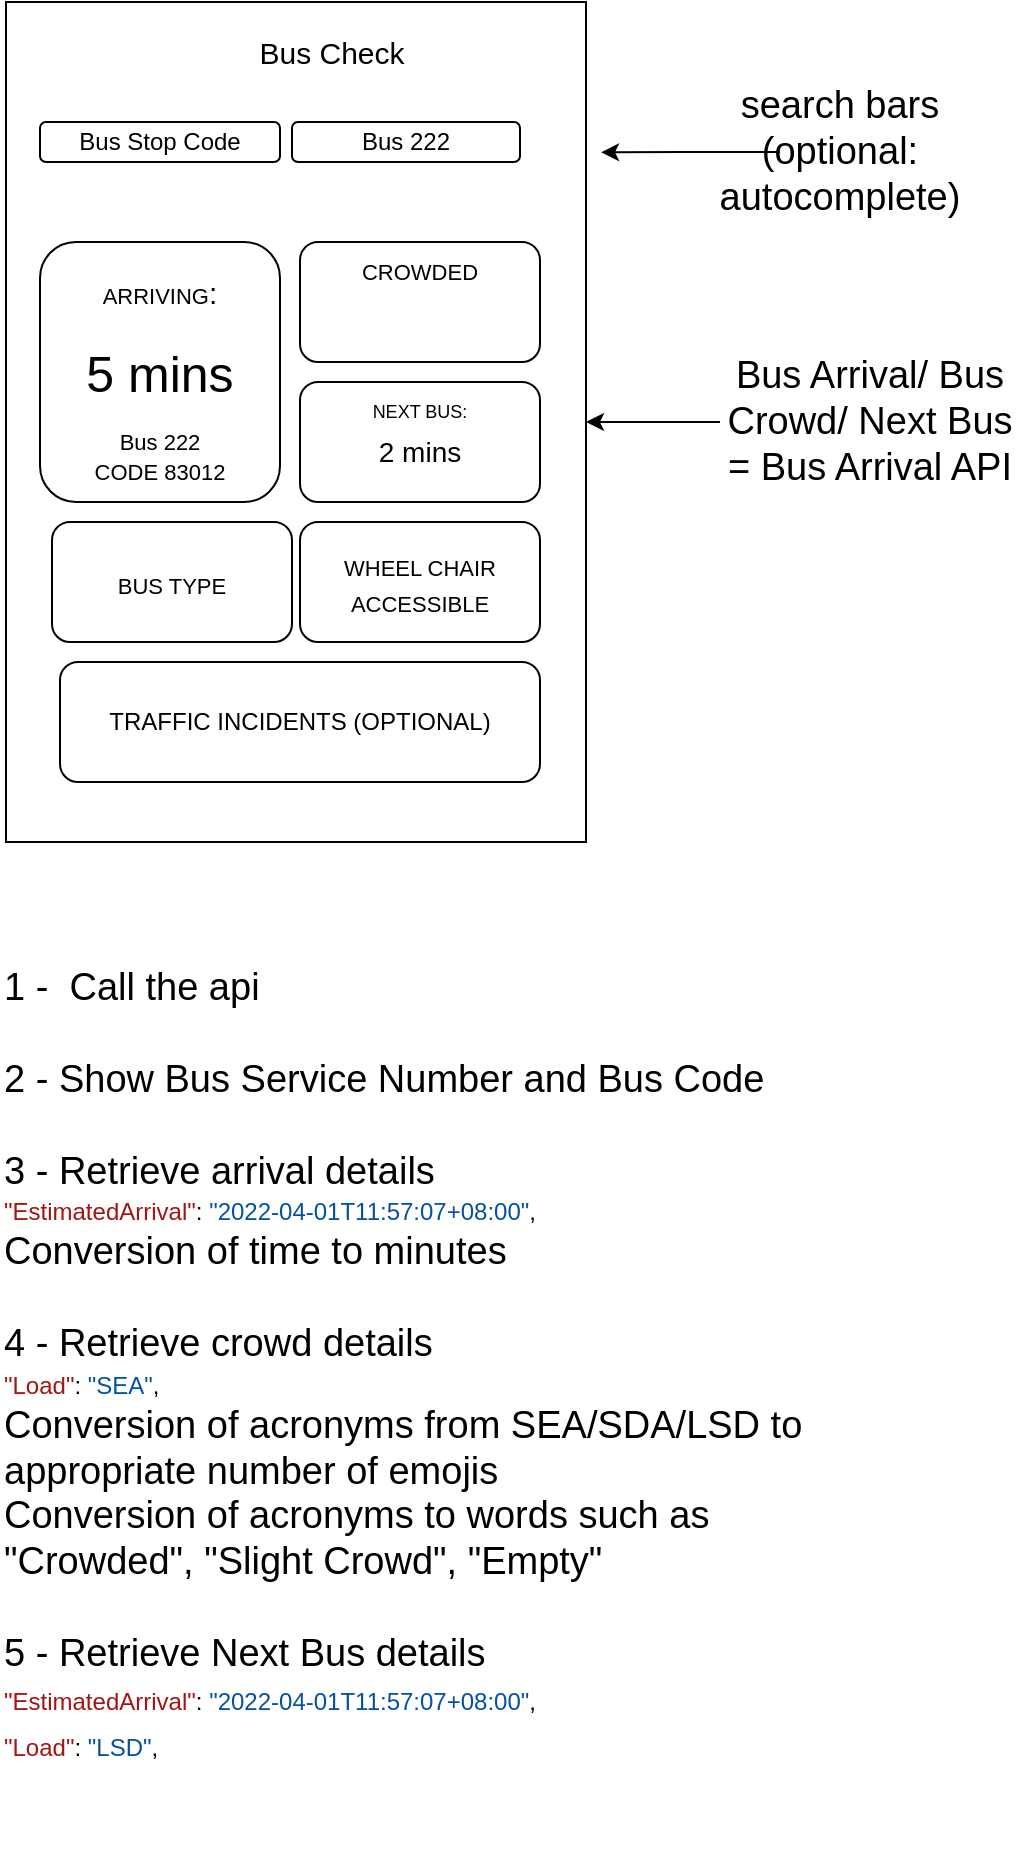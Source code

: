 <mxfile version="17.4.0" type="device" pages="2"><diagram id="2AX-prpHZNlRUjpQ3PkZ" name="Page-1"><mxGraphModel dx="1038" dy="547" grid="1" gridSize="10" guides="1" tooltips="1" connect="1" arrows="1" fold="1" page="1" pageScale="1" pageWidth="827" pageHeight="1169" math="0" shadow="0"><root><mxCell id="0"/><mxCell id="1" parent="0"/><mxCell id="7CgPp90js1Abup11C55U-5" value="" style="rounded=0;whiteSpace=wrap;html=1;" parent="1" vertex="1"><mxGeometry x="193" y="30" width="290" height="420" as="geometry"/></mxCell><mxCell id="7CgPp90js1Abup11C55U-1" value="Bus Stop Code" style="rounded=1;whiteSpace=wrap;html=1;" parent="1" vertex="1"><mxGeometry x="210" y="90" width="120" height="20" as="geometry"/></mxCell><mxCell id="7CgPp90js1Abup11C55U-3" value="Bus 222" style="rounded=1;whiteSpace=wrap;html=1;" parent="1" vertex="1"><mxGeometry x="336" y="90" width="114" height="20" as="geometry"/></mxCell><mxCell id="7CgPp90js1Abup11C55U-4" value="" style="shape=image;html=1;verticalAlign=top;verticalLabelPosition=bottom;labelBackgroundColor=#ffffff;imageAspect=0;aspect=fixed;image=https://cdn1.iconfinder.com/data/icons/material-core/18/search-128.png" parent="1" vertex="1"><mxGeometry x="460" y="92" width="18" height="18" as="geometry"/></mxCell><mxCell id="7CgPp90js1Abup11C55U-7" value="Bus Check" style="text;html=1;strokeColor=none;fillColor=none;align=center;verticalAlign=middle;whiteSpace=wrap;rounded=0;fontSize=15;" parent="1" vertex="1"><mxGeometry x="316" y="40" width="80" height="30" as="geometry"/></mxCell><mxCell id="7CgPp90js1Abup11C55U-8" value="" style="shape=image;html=1;verticalAlign=top;verticalLabelPosition=bottom;labelBackgroundColor=#ffffff;imageAspect=0;aspect=fixed;image=https://cdn2.iconfinder.com/data/icons/boxicons-solid-vol-1/24/bxs-bus-128.png" parent="1" vertex="1"><mxGeometry x="292" y="46" width="18" height="18" as="geometry"/></mxCell><mxCell id="7CgPp90js1Abup11C55U-9" value="" style="rounded=1;whiteSpace=wrap;html=1;fontSize=15;" parent="1" vertex="1"><mxGeometry x="210" y="150" width="120" height="130" as="geometry"/></mxCell><mxCell id="7CgPp90js1Abup11C55U-10" value="" style="rounded=1;whiteSpace=wrap;html=1;fontSize=15;" parent="1" vertex="1"><mxGeometry x="340" y="150" width="120" height="60" as="geometry"/></mxCell><mxCell id="7CgPp90js1Abup11C55U-11" value="" style="rounded=1;whiteSpace=wrap;html=1;fontSize=15;" parent="1" vertex="1"><mxGeometry x="340" y="220" width="120" height="60" as="geometry"/></mxCell><mxCell id="7CgPp90js1Abup11C55U-12" value="&lt;font style=&quot;font-size: 11px&quot;&gt;ARRIVING&lt;/font&gt;:" style="text;html=1;strokeColor=none;fillColor=none;align=center;verticalAlign=middle;whiteSpace=wrap;rounded=0;fontSize=15;" parent="1" vertex="1"><mxGeometry x="240" y="160" width="60" height="30" as="geometry"/></mxCell><mxCell id="7CgPp90js1Abup11C55U-14" value="5 mins" style="text;html=1;strokeColor=none;fillColor=none;align=center;verticalAlign=middle;whiteSpace=wrap;rounded=0;fontSize=25;" parent="1" vertex="1"><mxGeometry x="230" y="200" width="80" height="30" as="geometry"/></mxCell><mxCell id="7CgPp90js1Abup11C55U-15" value="Bus 222" style="text;html=1;strokeColor=none;fillColor=none;align=center;verticalAlign=middle;whiteSpace=wrap;rounded=0;fontSize=11;" parent="1" vertex="1"><mxGeometry x="240" y="235" width="60" height="30" as="geometry"/></mxCell><mxCell id="7CgPp90js1Abup11C55U-16" value="CODE 83012" style="text;html=1;strokeColor=none;fillColor=none;align=center;verticalAlign=middle;whiteSpace=wrap;rounded=0;fontSize=11;" parent="1" vertex="1"><mxGeometry x="234" y="250" width="72" height="30" as="geometry"/></mxCell><mxCell id="7CgPp90js1Abup11C55U-17" value="CROWDED" style="text;html=1;strokeColor=none;fillColor=none;align=center;verticalAlign=middle;whiteSpace=wrap;rounded=0;fontSize=11;" parent="1" vertex="1"><mxGeometry x="370" y="150" width="60" height="30" as="geometry"/></mxCell><mxCell id="7CgPp90js1Abup11C55U-18" value="NEXT BUS:" style="text;html=1;strokeColor=none;fillColor=none;align=center;verticalAlign=middle;whiteSpace=wrap;rounded=0;fontSize=9;" parent="1" vertex="1"><mxGeometry x="365" y="220" width="70" height="30" as="geometry"/></mxCell><mxCell id="7CgPp90js1Abup11C55U-19" value="2 mins" style="text;html=1;strokeColor=none;fillColor=none;align=center;verticalAlign=middle;whiteSpace=wrap;rounded=0;fontSize=14;" parent="1" vertex="1"><mxGeometry x="370" y="240" width="60" height="30" as="geometry"/></mxCell><mxCell id="7CgPp90js1Abup11C55U-20" value="" style="shape=image;html=1;verticalAlign=top;verticalLabelPosition=bottom;labelBackgroundColor=#ffffff;imageAspect=0;aspect=fixed;image=https://cdn0.iconfinder.com/data/icons/google-material-design-3-0/48/ic_face_48px-128.png;fontSize=9;" parent="1" vertex="1"><mxGeometry x="350" y="182" width="28" height="28" as="geometry"/></mxCell><mxCell id="7CgPp90js1Abup11C55U-21" value="" style="shape=image;html=1;verticalAlign=top;verticalLabelPosition=bottom;labelBackgroundColor=#ffffff;imageAspect=0;aspect=fixed;image=https://cdn0.iconfinder.com/data/icons/google-material-design-3-0/48/ic_face_48px-128.png;fontSize=9;" parent="1" vertex="1"><mxGeometry x="376" y="182" width="28" height="28" as="geometry"/></mxCell><mxCell id="7CgPp90js1Abup11C55U-22" value="" style="shape=image;html=1;verticalAlign=top;verticalLabelPosition=bottom;labelBackgroundColor=#ffffff;imageAspect=0;aspect=fixed;image=https://cdn0.iconfinder.com/data/icons/google-material-design-3-0/48/ic_face_48px-128.png;fontSize=9;" parent="1" vertex="1"><mxGeometry x="400" y="182" width="28" height="28" as="geometry"/></mxCell><mxCell id="7CgPp90js1Abup11C55U-23" value="" style="shape=image;html=1;verticalAlign=top;verticalLabelPosition=bottom;labelBackgroundColor=#ffffff;imageAspect=0;aspect=fixed;image=https://cdn0.iconfinder.com/data/icons/google-material-design-3-0/48/ic_face_48px-128.png;fontSize=9;" parent="1" vertex="1"><mxGeometry x="422" y="182" width="28" height="28" as="geometry"/></mxCell><mxCell id="7CgPp90js1Abup11C55U-24" value="" style="shape=image;html=1;verticalAlign=top;verticalLabelPosition=bottom;labelBackgroundColor=#ffffff;imageAspect=0;aspect=fixed;image=https://cdn0.iconfinder.com/data/icons/google-material-design-3-0/48/ic_face_48px-128.png;fontSize=9;" parent="1" vertex="1"><mxGeometry x="376" y="260" width="20" height="20" as="geometry"/></mxCell><mxCell id="7CgPp90js1Abup11C55U-26" value="" style="shape=image;html=1;verticalAlign=top;verticalLabelPosition=bottom;labelBackgroundColor=#ffffff;imageAspect=0;aspect=fixed;image=https://cdn0.iconfinder.com/data/icons/google-material-design-3-0/48/ic_face_48px-128.png;fontSize=9;" parent="1" vertex="1"><mxGeometry x="404" y="260" width="20" height="20" as="geometry"/></mxCell><mxCell id="7CgPp90js1Abup11C55U-27" value="1 -&amp;nbsp; Call the api&lt;br&gt;&lt;br&gt;2 - Show Bus Service Number and Bus Code&lt;br&gt;&lt;br&gt;3 - Retrieve arrival details&amp;nbsp;&lt;br&gt;&lt;div style=&quot;background-color: rgb(255 , 255 , 254) ; font-size: 12px ; line-height: 18px&quot;&gt;&lt;span style=&quot;color: #a31515&quot;&gt;&quot;EstimatedArrival&quot;&lt;/span&gt;: &lt;span style=&quot;color: #0451a5&quot;&gt;&quot;2022-04-01T11:57:07+08:00&quot;&lt;/span&gt;,&lt;/div&gt;Conversion of time to minutes&lt;br&gt;&lt;br&gt;4 - Retrieve crowd details&amp;nbsp;&lt;br&gt;&lt;div style=&quot;background-color: rgb(255 , 255 , 254) ; font-size: 12px ; line-height: 18px&quot;&gt;&lt;span style=&quot;color: #a31515&quot;&gt;&quot;Load&quot;&lt;/span&gt;: &lt;span style=&quot;color: #0451a5&quot;&gt;&quot;SEA&quot;&lt;/span&gt;,&lt;/div&gt;Conversion of acronyms from SEA/SDA/LSD to appropriate number of emojis&lt;br&gt;Conversion of acronyms to words such as &quot;Crowded&quot;, &quot;Slight Crowd&quot;, &quot;Empty&quot;&lt;br&gt;&lt;br&gt;5 - Retrieve Next Bus details&lt;br&gt;&lt;span style=&quot;font-size: 12px ; color: rgb(163 , 21 , 21)&quot;&gt;&quot;EstimatedArrival&quot;&lt;/span&gt;&lt;span style=&quot;font-size: 12px ; background-color: rgb(255 , 255 , 254)&quot;&gt;:&amp;nbsp;&lt;/span&gt;&lt;span style=&quot;font-size: 12px ; color: rgb(4 , 81 , 165)&quot;&gt;&quot;2022-04-01T11:57:07+08:00&quot;&lt;/span&gt;&lt;span style=&quot;font-size: 12px ; background-color: rgb(255 , 255 , 254)&quot;&gt;,&lt;br&gt;&lt;/span&gt;&lt;span style=&quot;font-size: 12px ; color: rgb(163 , 21 , 21)&quot;&gt;&quot;Load&quot;&lt;/span&gt;&lt;span style=&quot;font-size: 12px ; background-color: rgb(255 , 255 , 254)&quot;&gt;:&amp;nbsp;&lt;/span&gt;&lt;span style=&quot;font-size: 12px ; color: rgb(4 , 81 , 165)&quot;&gt;&quot;LSD&quot;&lt;/span&gt;&lt;span style=&quot;font-size: 12px ; background-color: rgb(255 , 255 , 254)&quot;&gt;,&lt;/span&gt;&lt;br&gt;&lt;br&gt;&lt;br&gt;" style="text;html=1;strokeColor=none;fillColor=none;align=left;verticalAlign=middle;whiteSpace=wrap;rounded=0;fontSize=19;" parent="1" vertex="1"><mxGeometry x="190" y="720" width="420" height="30" as="geometry"/></mxCell><mxCell id="7CgPp90js1Abup11C55U-30" style="edgeStyle=orthogonalEdgeStyle;rounded=0;orthogonalLoop=1;jettySize=auto;html=1;entryX=1.026;entryY=0.179;entryDx=0;entryDy=0;entryPerimeter=0;fontSize=19;" parent="1" source="7CgPp90js1Abup11C55U-29" target="7CgPp90js1Abup11C55U-5" edge="1"><mxGeometry relative="1" as="geometry"/></mxCell><mxCell id="7CgPp90js1Abup11C55U-29" value="search bars (optional: autocomplete)" style="text;html=1;strokeColor=none;fillColor=none;align=center;verticalAlign=middle;whiteSpace=wrap;rounded=0;fontSize=19;" parent="1" vertex="1"><mxGeometry x="580" y="90" width="60" height="30" as="geometry"/></mxCell><mxCell id="7CgPp90js1Abup11C55U-32" style="edgeStyle=orthogonalEdgeStyle;rounded=0;orthogonalLoop=1;jettySize=auto;html=1;fontSize=19;" parent="1" source="7CgPp90js1Abup11C55U-31" target="7CgPp90js1Abup11C55U-5" edge="1"><mxGeometry relative="1" as="geometry"/></mxCell><mxCell id="7CgPp90js1Abup11C55U-31" value="Bus Arrival/ Bus Crowd/ Next Bus = Bus Arrival API" style="text;html=1;strokeColor=none;fillColor=none;align=center;verticalAlign=middle;whiteSpace=wrap;rounded=0;fontSize=19;" parent="1" vertex="1"><mxGeometry x="550" y="170" width="150" height="140" as="geometry"/></mxCell><mxCell id="JFuWFtgKczKed3vRtP35-1" value="&lt;span style=&quot;font-size: 11px&quot;&gt;BUS TYPE&lt;/span&gt;" style="rounded=1;whiteSpace=wrap;html=1;fontSize=15;" vertex="1" parent="1"><mxGeometry x="216" y="290" width="120" height="60" as="geometry"/></mxCell><mxCell id="JFuWFtgKczKed3vRtP35-2" value="&lt;span style=&quot;font-size: 11px&quot;&gt;WHEEL CHAIR ACCESSIBLE&lt;/span&gt;" style="rounded=1;whiteSpace=wrap;html=1;fontSize=15;" vertex="1" parent="1"><mxGeometry x="340" y="290" width="120" height="60" as="geometry"/></mxCell><mxCell id="JFuWFtgKczKed3vRtP35-3" value="TRAFFIC INCIDENTS (OPTIONAL)" style="rounded=1;whiteSpace=wrap;html=1;" vertex="1" parent="1"><mxGeometry x="220" y="360" width="240" height="60" as="geometry"/></mxCell></root></mxGraphModel></diagram><diagram id="1w2EP4Qa3sPiD86kyyhP" name="Page-2"><mxGraphModel dx="1038" dy="547" grid="1" gridSize="10" guides="1" tooltips="1" connect="1" arrows="1" fold="1" page="1" pageScale="1" pageWidth="850" pageHeight="1100" math="0" shadow="0"><root><mxCell id="0"/><mxCell id="1" parent="0"/><mxCell id="N0JvWSFPvvPKaXSXkEmk-11" style="edgeStyle=orthogonalEdgeStyle;rounded=0;orthogonalLoop=1;jettySize=auto;html=1;exitX=0;exitY=0.5;exitDx=0;exitDy=0;entryX=0.68;entryY=-0.017;entryDx=0;entryDy=0;entryPerimeter=0;" edge="1" parent="1" source="pWBM-WQ1_tILq4JMerjb-1" target="o6o2BT1EAfGU9M-5pSEq-1"><mxGeometry relative="1" as="geometry"/></mxCell><mxCell id="pWBM-WQ1_tILq4JMerjb-1" value="Product Administration Screen" style="rounded=0;whiteSpace=wrap;html=1;fillColor=#dae8fc;strokeColor=#6c8ebf;" vertex="1" parent="1"><mxGeometry x="270" y="40" width="180" height="70" as="geometry"/></mxCell><mxCell id="pWBM-WQ1_tILq4JMerjb-2" value="Bus Arriving Component" style="rounded=1;whiteSpace=wrap;html=1;fillColor=#d5e8d4;strokeColor=#82b366;" vertex="1" parent="1"><mxGeometry x="160" y="250" width="120" height="60" as="geometry"/></mxCell><mxCell id="o6o2BT1EAfGU9M-5pSEq-1" value="Bus Stop Code &amp;amp; Bus No Component" style="rounded=1;whiteSpace=wrap;html=1;" vertex="1" parent="1"><mxGeometry x="50" y="160" width="120" height="60" as="geometry"/></mxCell><mxCell id="vOm7e2zuKJkRdlD6LBA0-1" value="Bus Load Component" style="rounded=1;whiteSpace=wrap;html=1;" vertex="1" parent="1"><mxGeometry x="280" y="160" width="120" height="60" as="geometry"/></mxCell><mxCell id="13Em7Vrmh4ORvI_c3cRg-1" value="Next Bus Arriving Component" style="rounded=1;whiteSpace=wrap;html=1;fillColor=#d5e8d4;strokeColor=#82b366;" vertex="1" parent="1"><mxGeometry x="500" y="160" width="120" height="60" as="geometry"/></mxCell><mxCell id="E_jGyRRuCqVEIXhNJ73i-1" value="Bus Type Component" style="rounded=1;whiteSpace=wrap;html=1;fillColor=#d5e8d4;strokeColor=#82b366;" vertex="1" parent="1"><mxGeometry x="630" y="260" width="120" height="60" as="geometry"/></mxCell><mxCell id="3MoodDIH11co_cZKIoXb-1" value="Wheel Chair Accessible Component" style="rounded=1;whiteSpace=wrap;html=1;fillColor=#d5e8d4;strokeColor=#82b366;" vertex="1" parent="1"><mxGeometry x="400" y="260" width="120" height="60" as="geometry"/></mxCell><mxCell id="N0JvWSFPvvPKaXSXkEmk-3" value="" style="endArrow=classic;html=1;rounded=0;exitX=1;exitY=0.5;exitDx=0;exitDy=0;entryX=0.333;entryY=0;entryDx=0;entryDy=0;entryPerimeter=0;" edge="1" parent="1" source="pWBM-WQ1_tILq4JMerjb-1" target="13Em7Vrmh4ORvI_c3cRg-1"><mxGeometry width="50" height="50" relative="1" as="geometry"><mxPoint x="400" y="190" as="sourcePoint"/><mxPoint x="450" y="140" as="targetPoint"/><Array as="points"><mxPoint x="540" y="75"/></Array></mxGeometry></mxCell><mxCell id="N0JvWSFPvvPKaXSXkEmk-4" value="" style="endArrow=classic;html=1;rounded=0;entryX=0.34;entryY=-0.043;entryDx=0;entryDy=0;entryPerimeter=0;exitX=1.009;exitY=0.9;exitDx=0;exitDy=0;exitPerimeter=0;" edge="1" parent="1" source="pWBM-WQ1_tILq4JMerjb-1" target="E_jGyRRuCqVEIXhNJ73i-1"><mxGeometry width="50" height="50" relative="1" as="geometry"><mxPoint x="460" y="100" as="sourcePoint"/><mxPoint x="450" y="140" as="targetPoint"/><Array as="points"><mxPoint x="670" y="103"/></Array></mxGeometry></mxCell><mxCell id="N0JvWSFPvvPKaXSXkEmk-5" value="" style="endArrow=classic;html=1;rounded=0;exitX=0.871;exitY=1.026;exitDx=0;exitDy=0;exitPerimeter=0;entryX=0.25;entryY=0;entryDx=0;entryDy=0;" edge="1" parent="1" source="pWBM-WQ1_tILq4JMerjb-1" target="3MoodDIH11co_cZKIoXb-1"><mxGeometry width="50" height="50" relative="1" as="geometry"><mxPoint x="400" y="190" as="sourcePoint"/><mxPoint x="450" y="140" as="targetPoint"/></mxGeometry></mxCell><mxCell id="N0JvWSFPvvPKaXSXkEmk-6" value="" style="endArrow=classic;html=1;rounded=0;exitX=0.389;exitY=1;exitDx=0;exitDy=0;exitPerimeter=0;entryX=0.5;entryY=0;entryDx=0;entryDy=0;" edge="1" parent="1" source="pWBM-WQ1_tILq4JMerjb-1" target="vOm7e2zuKJkRdlD6LBA0-1"><mxGeometry width="50" height="50" relative="1" as="geometry"><mxPoint x="400" y="190" as="sourcePoint"/><mxPoint x="450" y="140" as="targetPoint"/></mxGeometry></mxCell><mxCell id="N0JvWSFPvvPKaXSXkEmk-9" value="" style="endArrow=classic;html=1;rounded=0;exitX=0.004;exitY=0.626;exitDx=0;exitDy=0;exitPerimeter=0;" edge="1" parent="1" source="pWBM-WQ1_tILq4JMerjb-1"><mxGeometry width="50" height="50" relative="1" as="geometry"><mxPoint x="200" y="150" as="sourcePoint"/><mxPoint x="210" y="250" as="targetPoint"/><Array as="points"><mxPoint x="210" y="84"/></Array></mxGeometry></mxCell><mxCell id="N0JvWSFPvvPKaXSXkEmk-15" value="" style="endArrow=classic;html=1;rounded=0;entryX=-0.018;entryY=0.169;entryDx=0;entryDy=0;entryPerimeter=0;" edge="1" parent="1" target="pWBM-WQ1_tILq4JMerjb-1"><mxGeometry width="50" height="50" relative="1" as="geometry"><mxPoint x="90" y="160" as="sourcePoint"/><mxPoint x="140" y="110" as="targetPoint"/><Array as="points"><mxPoint x="90" y="50"/></Array></mxGeometry></mxCell><mxCell id="N0JvWSFPvvPKaXSXkEmk-16" value="NewBus Arrivalnfo = {}" style="shape=cylinder3;whiteSpace=wrap;html=1;boundedLbl=1;backgroundOutline=1;size=15;fillColor=#ffe6cc;strokeColor=#d79b00;" vertex="1" parent="1"><mxGeometry x="20" y="250" width="70" height="100" as="geometry"/></mxCell><mxCell id="N0JvWSFPvvPKaXSXkEmk-17" value="" style="endArrow=classic;html=1;rounded=0;entryX=0.08;entryY=1.037;entryDx=0;entryDy=0;entryPerimeter=0;" edge="1" parent="1" target="o6o2BT1EAfGU9M-5pSEq-1"><mxGeometry width="50" height="50" relative="1" as="geometry"><mxPoint x="60" y="250" as="sourcePoint"/><mxPoint x="450" y="140" as="targetPoint"/><Array as="points"><mxPoint x="60" y="250"/></Array></mxGeometry></mxCell><mxCell id="N0JvWSFPvvPKaXSXkEmk-18" value="BusArrivalInfo = []" style="shape=cylinder3;whiteSpace=wrap;html=1;boundedLbl=1;backgroundOutline=1;size=15;fillColor=#ffe6cc;strokeColor=#d79b00;" vertex="1" parent="1"><mxGeometry x="710" y="20" width="100" height="70" as="geometry"/></mxCell><mxCell id="HfjfDhT1fYlxKU4-ah1T-1" value="" style="endArrow=classic;html=1;rounded=0;entryX=0;entryY=0.5;entryDx=0;entryDy=0;entryPerimeter=0;exitX=1;exitY=0.25;exitDx=0;exitDy=0;" edge="1" parent="1" source="pWBM-WQ1_tILq4JMerjb-1" target="N0JvWSFPvvPKaXSXkEmk-18"><mxGeometry width="50" height="50" relative="1" as="geometry"><mxPoint x="400" y="260" as="sourcePoint"/><mxPoint x="450" y="210" as="targetPoint"/></mxGeometry></mxCell><mxCell id="HfjfDhT1fYlxKU4-ah1T-2" value="Bus Stop Code &amp;amp; Bus No Component" style="rounded=1;whiteSpace=wrap;html=1;fillColor=#d5e8d4;strokeColor=#82b366;" vertex="1" parent="1"><mxGeometry x="50" y="160" width="120" height="60" as="geometry"/></mxCell><mxCell id="HfjfDhT1fYlxKU4-ah1T-3" value="Bus Load Component" style="rounded=1;whiteSpace=wrap;html=1;fillColor=#d5e8d4;strokeColor=#82b366;" vertex="1" parent="1"><mxGeometry x="280" y="160" width="120" height="60" as="geometry"/></mxCell></root></mxGraphModel></diagram></mxfile>